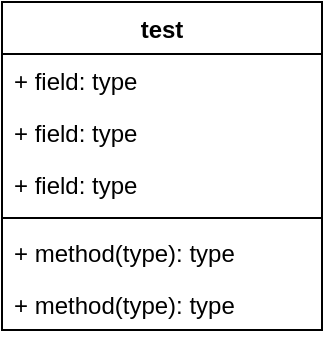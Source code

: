 <mxfile version="22.1.2" type="github">
  <diagram id="C5RBs43oDa-KdzZeNtuy" name="Page-1">
    <mxGraphModel dx="1074" dy="1901" grid="1" gridSize="10" guides="1" tooltips="1" connect="1" arrows="1" fold="1" page="1" pageScale="1" pageWidth="827" pageHeight="1169" math="0" shadow="0">
      <root>
        <mxCell id="WIyWlLk6GJQsqaUBKTNV-0" />
        <mxCell id="WIyWlLk6GJQsqaUBKTNV-1" parent="WIyWlLk6GJQsqaUBKTNV-0" />
        <mxCell id="fvpe_157mJQgB2iU5uge-9" value="test" style="swimlane;fontStyle=1;align=center;verticalAlign=top;childLayout=stackLayout;horizontal=1;startSize=26;horizontalStack=0;resizeParent=1;resizeParentMax=0;resizeLast=0;collapsible=1;marginBottom=0;whiteSpace=wrap;html=1;" vertex="1" parent="WIyWlLk6GJQsqaUBKTNV-1">
          <mxGeometry x="254" y="-1070" width="160" height="164" as="geometry" />
        </mxCell>
        <mxCell id="fvpe_157mJQgB2iU5uge-10" value="+ field: type" style="text;strokeColor=none;fillColor=none;align=left;verticalAlign=top;spacingLeft=4;spacingRight=4;overflow=hidden;rotatable=0;points=[[0,0.5],[1,0.5]];portConstraint=eastwest;whiteSpace=wrap;html=1;" vertex="1" parent="fvpe_157mJQgB2iU5uge-9">
          <mxGeometry y="26" width="160" height="26" as="geometry" />
        </mxCell>
        <mxCell id="fvpe_157mJQgB2iU5uge-11" value="+ field: type" style="text;strokeColor=none;fillColor=none;align=left;verticalAlign=top;spacingLeft=4;spacingRight=4;overflow=hidden;rotatable=0;points=[[0,0.5],[1,0.5]];portConstraint=eastwest;whiteSpace=wrap;html=1;" vertex="1" parent="fvpe_157mJQgB2iU5uge-9">
          <mxGeometry y="52" width="160" height="26" as="geometry" />
        </mxCell>
        <mxCell id="fvpe_157mJQgB2iU5uge-12" value="+ field: type" style="text;strokeColor=none;fillColor=none;align=left;verticalAlign=top;spacingLeft=4;spacingRight=4;overflow=hidden;rotatable=0;points=[[0,0.5],[1,0.5]];portConstraint=eastwest;whiteSpace=wrap;html=1;" vertex="1" parent="fvpe_157mJQgB2iU5uge-9">
          <mxGeometry y="78" width="160" height="26" as="geometry" />
        </mxCell>
        <mxCell id="fvpe_157mJQgB2iU5uge-13" value="" style="line;strokeWidth=1;fillColor=none;align=left;verticalAlign=middle;spacingTop=-1;spacingLeft=3;spacingRight=3;rotatable=0;labelPosition=right;points=[];portConstraint=eastwest;strokeColor=inherit;" vertex="1" parent="fvpe_157mJQgB2iU5uge-9">
          <mxGeometry y="104" width="160" height="8" as="geometry" />
        </mxCell>
        <mxCell id="fvpe_157mJQgB2iU5uge-14" value="+ method(type): type" style="text;strokeColor=none;fillColor=none;align=left;verticalAlign=top;spacingLeft=4;spacingRight=4;overflow=hidden;rotatable=0;points=[[0,0.5],[1,0.5]];portConstraint=eastwest;whiteSpace=wrap;html=1;" vertex="1" parent="fvpe_157mJQgB2iU5uge-9">
          <mxGeometry y="112" width="160" height="26" as="geometry" />
        </mxCell>
        <mxCell id="fvpe_157mJQgB2iU5uge-15" value="+ method(type): type" style="text;strokeColor=none;fillColor=none;align=left;verticalAlign=top;spacingLeft=4;spacingRight=4;overflow=hidden;rotatable=0;points=[[0,0.5],[1,0.5]];portConstraint=eastwest;whiteSpace=wrap;html=1;" vertex="1" parent="fvpe_157mJQgB2iU5uge-9">
          <mxGeometry y="138" width="160" height="26" as="geometry" />
        </mxCell>
      </root>
    </mxGraphModel>
  </diagram>
</mxfile>

